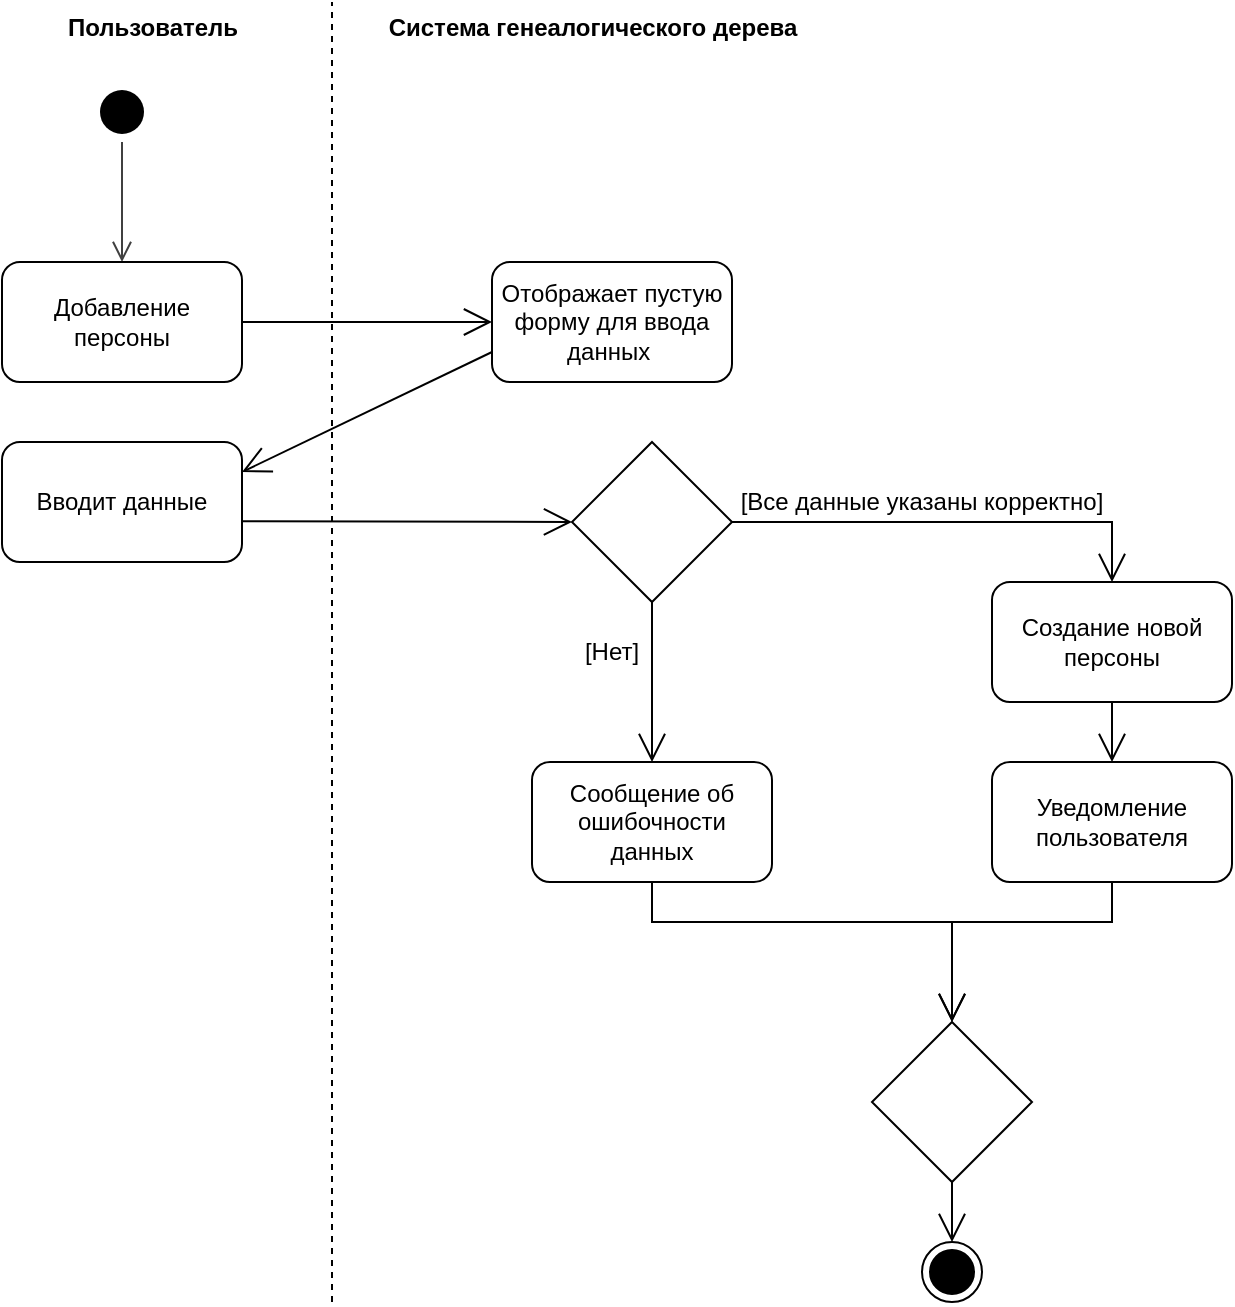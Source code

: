<mxfile version="27.0.5">
  <diagram name="Страница — 1" id="qkJL-dKSi0IXxYSI2YXa">
    <mxGraphModel dx="1395" dy="888" grid="1" gridSize="10" guides="1" tooltips="1" connect="1" arrows="1" fold="1" page="1" pageScale="1" pageWidth="1100" pageHeight="850" math="0" shadow="0">
      <root>
        <mxCell id="0" />
        <mxCell id="1" parent="0" />
        <mxCell id="eSF6eO5gywm3xzf0Be54-1" value="" style="endArrow=none;dashed=1;html=1;rounded=0;" parent="1" edge="1">
          <mxGeometry width="50" height="50" relative="1" as="geometry">
            <mxPoint x="400" y="750" as="sourcePoint" />
            <mxPoint x="400" y="100" as="targetPoint" />
          </mxGeometry>
        </mxCell>
        <mxCell id="eSF6eO5gywm3xzf0Be54-2" value="Пользователь" style="text;align=center;fontStyle=1;verticalAlign=middle;spacingLeft=3;spacingRight=3;strokeColor=none;rotatable=0;points=[[0,0.5],[1,0.5]];portConstraint=eastwest;html=1;" parent="1" vertex="1">
          <mxGeometry x="270" y="100" width="80" height="26" as="geometry" />
        </mxCell>
        <mxCell id="eSF6eO5gywm3xzf0Be54-3" value="Система генеалогического дерева" style="text;align=center;fontStyle=1;verticalAlign=middle;spacingLeft=3;spacingRight=3;strokeColor=none;rotatable=0;points=[[0,0.5],[1,0.5]];portConstraint=eastwest;html=1;" parent="1" vertex="1">
          <mxGeometry x="490" y="100" width="80" height="26" as="geometry" />
        </mxCell>
        <mxCell id="eSF6eO5gywm3xzf0Be54-4" value="" style="ellipse;html=1;shape=startState;fillColor=#000000;strokeColor=none;" parent="1" vertex="1">
          <mxGeometry x="280" y="140" width="30" height="30" as="geometry" />
        </mxCell>
        <mxCell id="eSF6eO5gywm3xzf0Be54-5" value="" style="edgeStyle=orthogonalEdgeStyle;html=1;verticalAlign=bottom;endArrow=open;endSize=8;strokeColor=#404040;rounded=0;" parent="1" source="eSF6eO5gywm3xzf0Be54-4" edge="1">
          <mxGeometry relative="1" as="geometry">
            <mxPoint x="295" y="230" as="targetPoint" />
          </mxGeometry>
        </mxCell>
        <mxCell id="eSF6eO5gywm3xzf0Be54-6" value="Добавление персоны" style="rounded=1;whiteSpace=wrap;html=1;" parent="1" vertex="1">
          <mxGeometry x="235" y="230" width="120" height="60" as="geometry" />
        </mxCell>
        <mxCell id="eSF6eO5gywm3xzf0Be54-7" value="" style="endArrow=open;endFill=1;endSize=12;html=1;rounded=0;exitX=1;exitY=0.5;exitDx=0;exitDy=0;" parent="1" source="eSF6eO5gywm3xzf0Be54-6" edge="1">
          <mxGeometry width="160" relative="1" as="geometry">
            <mxPoint x="360" y="270" as="sourcePoint" />
            <mxPoint x="480" y="260" as="targetPoint" />
          </mxGeometry>
        </mxCell>
        <mxCell id="eSF6eO5gywm3xzf0Be54-8" value="&lt;span style=&quot;line-height: 107%;&quot;&gt;Отображает пустую форму для ввода данных&amp;nbsp;&lt;/span&gt;" style="rounded=1;whiteSpace=wrap;html=1;strokeColor=default;align=center;verticalAlign=middle;fontFamily=Helvetica;fontSize=12;fontColor=default;fillColor=default;" parent="1" vertex="1">
          <mxGeometry x="480" y="230" width="120" height="60" as="geometry" />
        </mxCell>
        <mxCell id="eSF6eO5gywm3xzf0Be54-9" value="" style="endArrow=open;endFill=1;endSize=12;html=1;rounded=0;exitX=0;exitY=0.75;exitDx=0;exitDy=0;entryX=1;entryY=0.25;entryDx=0;entryDy=0;" parent="1" source="eSF6eO5gywm3xzf0Be54-8" target="eSF6eO5gywm3xzf0Be54-10" edge="1">
          <mxGeometry width="160" relative="1" as="geometry">
            <mxPoint x="365" y="270" as="sourcePoint" />
            <mxPoint x="370" y="330" as="targetPoint" />
          </mxGeometry>
        </mxCell>
        <mxCell id="eSF6eO5gywm3xzf0Be54-10" value="Вводит данные" style="rounded=1;whiteSpace=wrap;html=1;" parent="1" vertex="1">
          <mxGeometry x="235" y="320" width="120" height="60" as="geometry" />
        </mxCell>
        <mxCell id="eSF6eO5gywm3xzf0Be54-11" value="" style="rhombus;whiteSpace=wrap;html=1;" parent="1" vertex="1">
          <mxGeometry x="520" y="320" width="80" height="80" as="geometry" />
        </mxCell>
        <mxCell id="eSF6eO5gywm3xzf0Be54-13" value="" style="endArrow=open;endFill=1;endSize=12;html=1;rounded=0;exitX=1;exitY=0.661;exitDx=0;exitDy=0;entryX=0;entryY=0.5;entryDx=0;entryDy=0;exitPerimeter=0;" parent="1" source="eSF6eO5gywm3xzf0Be54-10" target="eSF6eO5gywm3xzf0Be54-11" edge="1">
          <mxGeometry width="160" relative="1" as="geometry">
            <mxPoint x="490" y="285" as="sourcePoint" />
            <mxPoint x="365" y="345" as="targetPoint" />
          </mxGeometry>
        </mxCell>
        <mxCell id="eSF6eO5gywm3xzf0Be54-14" value="" style="endArrow=open;endFill=1;endSize=12;html=1;rounded=0;exitX=1;exitY=0.5;exitDx=0;exitDy=0;entryX=0.5;entryY=0;entryDx=0;entryDy=0;" parent="1" source="eSF6eO5gywm3xzf0Be54-11" target="eSF6eO5gywm3xzf0Be54-20" edge="1">
          <mxGeometry width="160" relative="1" as="geometry">
            <mxPoint x="500" y="295" as="sourcePoint" />
            <mxPoint x="790" y="450" as="targetPoint" />
            <Array as="points">
              <mxPoint x="790" y="360" />
            </Array>
          </mxGeometry>
        </mxCell>
        <mxCell id="eSF6eO5gywm3xzf0Be54-15" value="[Все данные указаны корректно]" style="text;html=1;align=center;verticalAlign=middle;whiteSpace=wrap;rounded=0;" parent="1" vertex="1">
          <mxGeometry x="600" y="335" width="190" height="30" as="geometry" />
        </mxCell>
        <mxCell id="eSF6eO5gywm3xzf0Be54-16" value="" style="endArrow=open;endFill=1;endSize=12;html=1;rounded=0;exitX=0.5;exitY=1;exitDx=0;exitDy=0;" parent="1" source="eSF6eO5gywm3xzf0Be54-11" edge="1">
          <mxGeometry width="160" relative="1" as="geometry">
            <mxPoint x="510" y="305" as="sourcePoint" />
            <mxPoint x="560" y="480" as="targetPoint" />
          </mxGeometry>
        </mxCell>
        <mxCell id="eSF6eO5gywm3xzf0Be54-17" value="[Нет]" style="text;html=1;align=center;verticalAlign=middle;whiteSpace=wrap;rounded=0;" parent="1" vertex="1">
          <mxGeometry x="445" y="410" width="190" height="30" as="geometry" />
        </mxCell>
        <mxCell id="eSF6eO5gywm3xzf0Be54-18" value="Сообщение об ошибочности данных" style="rounded=1;whiteSpace=wrap;html=1;" parent="1" vertex="1">
          <mxGeometry x="500" y="480" width="120" height="60" as="geometry" />
        </mxCell>
        <mxCell id="eSF6eO5gywm3xzf0Be54-20" value="Создание новой персоны" style="rounded=1;whiteSpace=wrap;html=1;" parent="1" vertex="1">
          <mxGeometry x="730" y="390" width="120" height="60" as="geometry" />
        </mxCell>
        <mxCell id="eSF6eO5gywm3xzf0Be54-21" value="Уведомление пользователя" style="rounded=1;whiteSpace=wrap;html=1;" parent="1" vertex="1">
          <mxGeometry x="730" y="480" width="120" height="60" as="geometry" />
        </mxCell>
        <mxCell id="eSF6eO5gywm3xzf0Be54-23" value="" style="endArrow=open;endFill=1;endSize=12;html=1;rounded=0;exitX=0.5;exitY=1;exitDx=0;exitDy=0;entryX=0.5;entryY=0;entryDx=0;entryDy=0;" parent="1" source="eSF6eO5gywm3xzf0Be54-20" target="eSF6eO5gywm3xzf0Be54-21" edge="1">
          <mxGeometry width="160" relative="1" as="geometry">
            <mxPoint x="570" y="410" as="sourcePoint" />
            <mxPoint x="570" y="490" as="targetPoint" />
          </mxGeometry>
        </mxCell>
        <mxCell id="eSF6eO5gywm3xzf0Be54-24" value="" style="ellipse;html=1;shape=endState;fillColor=#000000;strokeColor=default;" parent="1" vertex="1">
          <mxGeometry x="695" y="720" width="30" height="30" as="geometry" />
        </mxCell>
        <mxCell id="eSF6eO5gywm3xzf0Be54-26" value="" style="endArrow=open;endFill=1;endSize=12;html=1;rounded=0;exitX=0.5;exitY=1;exitDx=0;exitDy=0;" parent="1" source="eSF6eO5gywm3xzf0Be54-18" edge="1">
          <mxGeometry width="160" relative="1" as="geometry">
            <mxPoint x="570" y="410" as="sourcePoint" />
            <mxPoint x="710" y="610" as="targetPoint" />
            <Array as="points">
              <mxPoint x="560" y="560" />
              <mxPoint x="710" y="560" />
            </Array>
          </mxGeometry>
        </mxCell>
        <mxCell id="eSF6eO5gywm3xzf0Be54-28" value="" style="endArrow=open;endFill=1;endSize=12;html=1;rounded=0;" parent="1" edge="1">
          <mxGeometry width="160" relative="1" as="geometry">
            <mxPoint x="790" y="540" as="sourcePoint" />
            <mxPoint x="710" y="610" as="targetPoint" />
            <Array as="points">
              <mxPoint x="790" y="560" />
              <mxPoint x="710" y="560" />
            </Array>
          </mxGeometry>
        </mxCell>
        <mxCell id="E9ifQreWVAJmF0Kv682k-1" value="" style="rhombus;whiteSpace=wrap;html=1;" vertex="1" parent="1">
          <mxGeometry x="670" y="610" width="80" height="80" as="geometry" />
        </mxCell>
        <mxCell id="E9ifQreWVAJmF0Kv682k-3" value="" style="endArrow=open;endFill=1;endSize=12;html=1;rounded=0;exitX=0.5;exitY=1;exitDx=0;exitDy=0;entryX=0.5;entryY=0;entryDx=0;entryDy=0;" edge="1" parent="1" source="E9ifQreWVAJmF0Kv682k-1" target="eSF6eO5gywm3xzf0Be54-24">
          <mxGeometry width="160" relative="1" as="geometry">
            <mxPoint x="570" y="410" as="sourcePoint" />
            <mxPoint x="570" y="490" as="targetPoint" />
          </mxGeometry>
        </mxCell>
      </root>
    </mxGraphModel>
  </diagram>
</mxfile>
